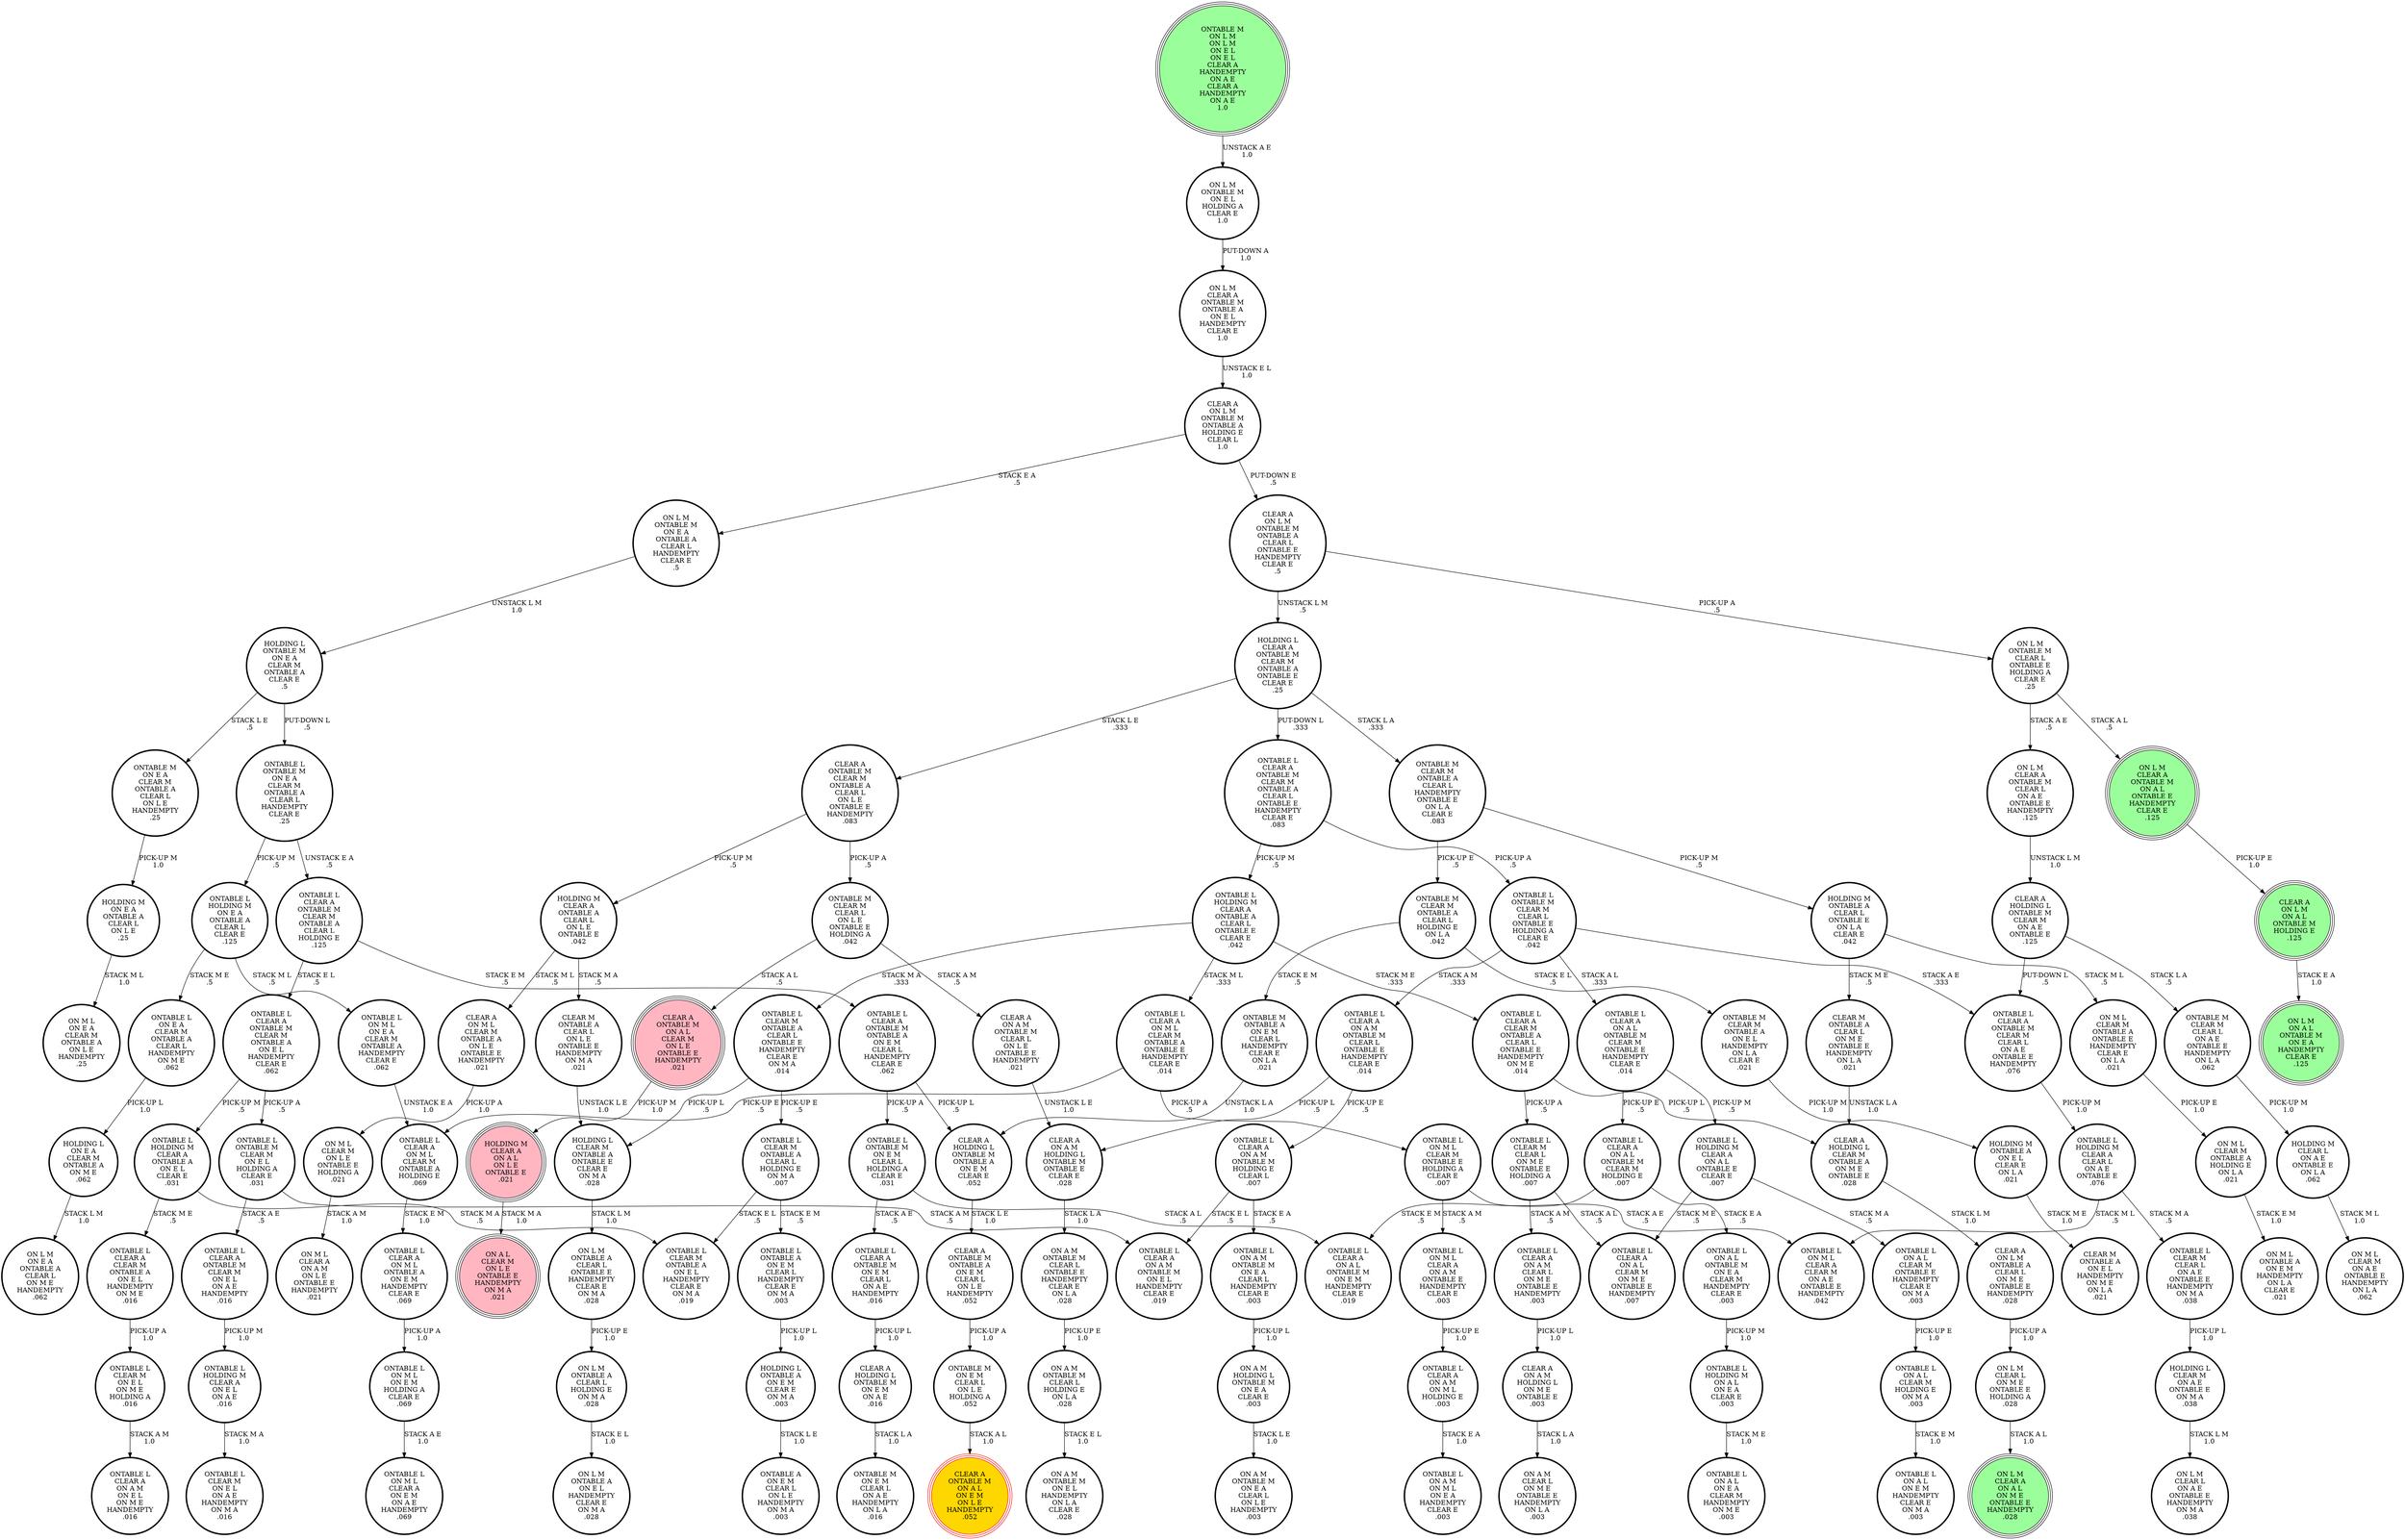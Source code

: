 digraph {
"HOLDING M\nCLEAR A\nON A L\nON L E\nONTABLE E\n.021\n" -> "ON A L\nCLEAR M\nON L E\nONTABLE E\nHANDEMPTY\nON M A\n.021\n"[label="STACK M A\n1.0\n"];
"ONTABLE L\nCLEAR A\nONTABLE M\nCLEAR M\nONTABLE A\nCLEAR L\nONTABLE E\nHANDEMPTY\nCLEAR E\n.083\n" -> "ONTABLE L\nONTABLE M\nCLEAR M\nCLEAR L\nONTABLE E\nHOLDING A\nCLEAR E\n.042\n"[label="PICK-UP A\n.5\n"];
"ONTABLE L\nCLEAR A\nONTABLE M\nCLEAR M\nONTABLE A\nCLEAR L\nONTABLE E\nHANDEMPTY\nCLEAR E\n.083\n" -> "ONTABLE L\nHOLDING M\nCLEAR A\nONTABLE A\nCLEAR L\nONTABLE E\nCLEAR E\n.042\n"[label="PICK-UP M\n.5\n"];
"ONTABLE L\nCLEAR M\nON E L\nON M E\nHOLDING A\n.016\n" -> "ONTABLE L\nCLEAR A\nON A M\nON E L\nON M E\nHANDEMPTY\n.016\n"[label="STACK A M\n1.0\n"];
"ONTABLE M\nCLEAR M\nCLEAR L\nON L E\nONTABLE E\nHOLDING A\n.042\n" -> "CLEAR A\nON A M\nONTABLE M\nCLEAR L\nON L E\nONTABLE E\nHANDEMPTY\n.021\n"[label="STACK A M\n.5\n"];
"ONTABLE M\nCLEAR M\nCLEAR L\nON L E\nONTABLE E\nHOLDING A\n.042\n" -> "CLEAR A\nONTABLE M\nON A L\nCLEAR M\nON L E\nONTABLE E\nHANDEMPTY\n.021\n"[label="STACK A L\n.5\n"];
"ONTABLE L\nCLEAR A\nONTABLE M\nCLEAR M\nONTABLE A\nON E L\nHANDEMPTY\nCLEAR E\n.062\n" -> "ONTABLE L\nHOLDING M\nCLEAR A\nONTABLE A\nON E L\nCLEAR E\n.031\n"[label="PICK-UP M\n.5\n"];
"ONTABLE L\nCLEAR A\nONTABLE M\nCLEAR M\nONTABLE A\nON E L\nHANDEMPTY\nCLEAR E\n.062\n" -> "ONTABLE L\nONTABLE M\nCLEAR M\nON E L\nHOLDING A\nCLEAR E\n.031\n"[label="PICK-UP A\n.5\n"];
"CLEAR A\nONTABLE M\nONTABLE A\nON E M\nCLEAR L\nON L E\nHANDEMPTY\n.052\n" -> "ONTABLE M\nON E M\nCLEAR L\nON L E\nHOLDING A\n.052\n"[label="PICK-UP A\n1.0\n"];
"HOLDING M\nON E A\nONTABLE A\nCLEAR L\nON L E\n.25\n" -> "ON M L\nON E A\nCLEAR M\nONTABLE A\nON L E\nHANDEMPTY\n.25\n"[label="STACK M L\n1.0\n"];
"ONTABLE L\nHOLDING M\nCLEAR A\nON A L\nONTABLE E\nCLEAR E\n.007\n" -> "ONTABLE L\nON A L\nCLEAR M\nONTABLE E\nHANDEMPTY\nCLEAR E\nON M A\n.003\n"[label="STACK M A\n.5\n"];
"ONTABLE L\nHOLDING M\nCLEAR A\nON A L\nONTABLE E\nCLEAR E\n.007\n" -> "ONTABLE L\nCLEAR A\nON A L\nCLEAR M\nON M E\nONTABLE E\nHANDEMPTY\n.007\n"[label="STACK M E\n.5\n"];
"ONTABLE L\nCLEAR M\nCLEAR L\nON A E\nONTABLE E\nHANDEMPTY\nON M A\n.038\n" -> "HOLDING L\nCLEAR M\nON A E\nONTABLE E\nON M A\n.038\n"[label="PICK-UP L\n1.0\n"];
"ONTABLE L\nON M L\nCLEAR A\nON A M\nONTABLE E\nHANDEMPTY\nCLEAR E\n.003\n" -> "ONTABLE L\nCLEAR A\nON A M\nON M L\nHOLDING E\n.003\n"[label="PICK-UP E\n1.0\n"];
"ONTABLE L\nCLEAR M\nONTABLE A\nCLEAR L\nHOLDING E\nON M A\n.007\n" -> "ONTABLE L\nCLEAR M\nONTABLE A\nON E L\nHANDEMPTY\nCLEAR E\nON M A\n.019\n"[label="STACK E L\n.5\n"];
"ONTABLE L\nCLEAR M\nONTABLE A\nCLEAR L\nHOLDING E\nON M A\n.007\n" -> "ONTABLE L\nONTABLE A\nON E M\nCLEAR L\nHANDEMPTY\nCLEAR E\nON M A\n.003\n"[label="STACK E M\n.5\n"];
"CLEAR A\nON A M\nHOLDING L\nONTABLE M\nONTABLE E\nCLEAR E\n.028\n" -> "ON A M\nONTABLE M\nCLEAR L\nONTABLE E\nHANDEMPTY\nCLEAR E\nON L A\n.028\n"[label="STACK L A\n1.0\n"];
"ONTABLE L\nON M L\nON E M\nHOLDING A\nCLEAR E\n.069\n" -> "ONTABLE L\nON M L\nCLEAR A\nON E M\nON A E\nHANDEMPTY\n.069\n"[label="STACK A E\n1.0\n"];
"ON L M\nONTABLE M\nCLEAR L\nONTABLE E\nHOLDING A\nCLEAR E\n.25\n" -> "ON L M\nCLEAR A\nONTABLE M\nCLEAR L\nON A E\nONTABLE E\nHANDEMPTY\n.125\n"[label="STACK A E\n.5\n"];
"ON L M\nONTABLE M\nCLEAR L\nONTABLE E\nHOLDING A\nCLEAR E\n.25\n" -> "ON L M\nCLEAR A\nONTABLE M\nON A L\nONTABLE E\nHANDEMPTY\nCLEAR E\n.125\n"[label="STACK A L\n.5\n"];
"ONTABLE L\nON M L\nCLEAR M\nONTABLE E\nHOLDING A\nCLEAR E\n.007\n" -> "ONTABLE L\nON M L\nCLEAR A\nCLEAR M\nON A E\nONTABLE E\nHANDEMPTY\n.042\n"[label="STACK A E\n.5\n"];
"ONTABLE L\nON M L\nCLEAR M\nONTABLE E\nHOLDING A\nCLEAR E\n.007\n" -> "ONTABLE L\nON M L\nCLEAR A\nON A M\nONTABLE E\nHANDEMPTY\nCLEAR E\n.003\n"[label="STACK A M\n.5\n"];
"ONTABLE L\nON A M\nONTABLE M\nON E A\nCLEAR L\nHANDEMPTY\nCLEAR E\n.003\n" -> "ON A M\nHOLDING L\nONTABLE M\nON E A\nCLEAR E\n.003\n"[label="PICK-UP L\n1.0\n"];
"CLEAR M\nONTABLE A\nCLEAR L\nON M E\nONTABLE E\nHANDEMPTY\nON L A\n.021\n" -> "CLEAR A\nHOLDING L\nCLEAR M\nONTABLE A\nON M E\nONTABLE E\n.028\n"[label="UNSTACK L A\n1.0\n"];
"ONTABLE L\nHOLDING M\nCLEAR A\nON E L\nON A E\n.016\n" -> "ONTABLE L\nCLEAR M\nON E L\nON A E\nHANDEMPTY\nON M A\n.016\n"[label="STACK M A\n1.0\n"];
"CLEAR A\nHOLDING L\nCLEAR M\nONTABLE A\nON M E\nONTABLE E\n.028\n" -> "CLEAR A\nON L M\nONTABLE A\nCLEAR L\nON M E\nONTABLE E\nHANDEMPTY\n.028\n"[label="STACK L M\n1.0\n"];
"ONTABLE L\nONTABLE M\nON E A\nCLEAR M\nONTABLE A\nCLEAR L\nHANDEMPTY\nCLEAR E\n.25\n" -> "ONTABLE L\nHOLDING M\nON E A\nONTABLE A\nCLEAR L\nCLEAR E\n.125\n"[label="PICK-UP M\n.5\n"];
"ONTABLE L\nONTABLE M\nON E A\nCLEAR M\nONTABLE A\nCLEAR L\nHANDEMPTY\nCLEAR E\n.25\n" -> "ONTABLE L\nCLEAR A\nONTABLE M\nCLEAR M\nONTABLE A\nCLEAR L\nHOLDING E\n.125\n"[label="UNSTACK E A\n.5\n"];
"HOLDING L\nON E A\nCLEAR M\nONTABLE A\nON M E\n.062\n" -> "ON L M\nON E A\nONTABLE A\nCLEAR L\nON M E\nHANDEMPTY\n.062\n"[label="STACK L M\n1.0\n"];
"HOLDING M\nCLEAR L\nON A E\nONTABLE E\nON L A\n.062\n" -> "ON M L\nCLEAR M\nON A E\nONTABLE E\nHANDEMPTY\nON L A\n.062\n"[label="STACK M L\n1.0\n"];
"ON L M\nCLEAR A\nONTABLE M\nON A L\nONTABLE E\nHANDEMPTY\nCLEAR E\n.125\n" -> "CLEAR A\nON L M\nON A L\nONTABLE M\nHOLDING E\n.125\n"[label="PICK-UP E\n1.0\n"];
"ONTABLE L\nON M L\nON E A\nCLEAR M\nONTABLE A\nHANDEMPTY\nCLEAR E\n.062\n" -> "ONTABLE L\nCLEAR A\nON M L\nCLEAR M\nONTABLE A\nHOLDING E\n.069\n"[label="UNSTACK E A\n1.0\n"];
"ONTABLE L\nON A L\nCLEAR M\nHOLDING E\nON M A\n.003\n" -> "ONTABLE L\nON A L\nON E M\nHANDEMPTY\nCLEAR E\nON M A\n.003\n"[label="STACK E M\n1.0\n"];
"ON L M\nCLEAR A\nONTABLE M\nONTABLE A\nON E L\nHANDEMPTY\nCLEAR E\n1.0\n" -> "CLEAR A\nON L M\nONTABLE M\nONTABLE A\nHOLDING E\nCLEAR L\n1.0\n"[label="UNSTACK E L\n1.0\n"];
"ONTABLE M\nONTABLE A\nON E M\nCLEAR L\nHANDEMPTY\nCLEAR E\nON L A\n.021\n" -> "CLEAR A\nHOLDING L\nONTABLE M\nONTABLE A\nON E M\nCLEAR E\n.052\n"[label="UNSTACK L A\n1.0\n"];
"ON M L\nCLEAR M\nON L E\nONTABLE E\nHOLDING A\n.021\n" -> "ON M L\nCLEAR A\nON A M\nON L E\nONTABLE E\nHANDEMPTY\n.021\n"[label="STACK A M\n1.0\n"];
"CLEAR A\nON A M\nONTABLE M\nCLEAR L\nON L E\nONTABLE E\nHANDEMPTY\n.021\n" -> "CLEAR A\nON A M\nHOLDING L\nONTABLE M\nONTABLE E\nCLEAR E\n.028\n"[label="UNSTACK L E\n1.0\n"];
"HOLDING L\nONTABLE A\nON E M\nCLEAR E\nON M A\n.003\n" -> "ONTABLE A\nON E M\nCLEAR L\nON L E\nHANDEMPTY\nON M A\n.003\n"[label="STACK L E\n1.0\n"];
"HOLDING L\nCLEAR M\nONTABLE A\nONTABLE E\nCLEAR E\nON M A\n.028\n" -> "ON L M\nONTABLE A\nCLEAR L\nONTABLE E\nHANDEMPTY\nCLEAR E\nON M A\n.028\n"[label="STACK L M\n1.0\n"];
"ONTABLE L\nCLEAR A\nON A M\nCLEAR L\nON M E\nONTABLE E\nHANDEMPTY\n.003\n" -> "CLEAR A\nON A M\nHOLDING L\nON M E\nONTABLE E\n.003\n"[label="PICK-UP L\n1.0\n"];
"ONTABLE M\nCLEAR M\nONTABLE A\nCLEAR L\nHANDEMPTY\nONTABLE E\nON L A\nCLEAR E\n.083\n" -> "ONTABLE M\nCLEAR M\nONTABLE A\nCLEAR L\nHOLDING E\nON L A\n.042\n"[label="PICK-UP E\n.5\n"];
"ONTABLE M\nCLEAR M\nONTABLE A\nCLEAR L\nHANDEMPTY\nONTABLE E\nON L A\nCLEAR E\n.083\n" -> "HOLDING M\nONTABLE A\nCLEAR L\nONTABLE E\nON L A\nCLEAR E\n.042\n"[label="PICK-UP M\n.5\n"];
"HOLDING M\nONTABLE A\nCLEAR L\nONTABLE E\nON L A\nCLEAR E\n.042\n" -> "ON M L\nCLEAR M\nONTABLE A\nONTABLE E\nHANDEMPTY\nCLEAR E\nON L A\n.021\n"[label="STACK M L\n.5\n"];
"HOLDING M\nONTABLE A\nCLEAR L\nONTABLE E\nON L A\nCLEAR E\n.042\n" -> "CLEAR M\nONTABLE A\nCLEAR L\nON M E\nONTABLE E\nHANDEMPTY\nON L A\n.021\n"[label="STACK M E\n.5\n"];
"ONTABLE L\nCLEAR A\nCLEAR M\nONTABLE A\nON E L\nHANDEMPTY\nON M E\n.016\n" -> "ONTABLE L\nCLEAR M\nON E L\nON M E\nHOLDING A\n.016\n"[label="PICK-UP A\n1.0\n"];
"ONTABLE L\nCLEAR M\nCLEAR L\nON M E\nONTABLE E\nHOLDING A\n.007\n" -> "ONTABLE L\nCLEAR A\nON A L\nCLEAR M\nON M E\nONTABLE E\nHANDEMPTY\n.007\n"[label="STACK A L\n.5\n"];
"ONTABLE L\nCLEAR M\nCLEAR L\nON M E\nONTABLE E\nHOLDING A\n.007\n" -> "ONTABLE L\nCLEAR A\nON A M\nCLEAR L\nON M E\nONTABLE E\nHANDEMPTY\n.003\n"[label="STACK A M\n.5\n"];
"ON M L\nCLEAR M\nONTABLE A\nHOLDING E\nON L A\n.021\n" -> "ON M L\nONTABLE A\nON E M\nHANDEMPTY\nON L A\nCLEAR E\n.021\n"[label="STACK E M\n1.0\n"];
"ONTABLE L\nON A L\nONTABLE M\nON E A\nCLEAR M\nHANDEMPTY\nCLEAR E\n.003\n" -> "ONTABLE L\nHOLDING M\nON A L\nON E A\nCLEAR E\n.003\n"[label="PICK-UP M\n1.0\n"];
"ONTABLE L\nCLEAR A\nON A L\nONTABLE M\nCLEAR M\nONTABLE E\nHANDEMPTY\nCLEAR E\n.014\n" -> "ONTABLE L\nHOLDING M\nCLEAR A\nON A L\nONTABLE E\nCLEAR E\n.007\n"[label="PICK-UP M\n.5\n"];
"ONTABLE L\nCLEAR A\nON A L\nONTABLE M\nCLEAR M\nONTABLE E\nHANDEMPTY\nCLEAR E\n.014\n" -> "ONTABLE L\nCLEAR A\nON A L\nONTABLE M\nCLEAR M\nHOLDING E\n.007\n"[label="PICK-UP E\n.5\n"];
"CLEAR A\nON A M\nHOLDING L\nON M E\nONTABLE E\n.003\n" -> "ON A M\nCLEAR L\nON M E\nONTABLE E\nHANDEMPTY\nON L A\n.003\n"[label="STACK L A\n1.0\n"];
"ONTABLE L\nONTABLE M\nON E M\nCLEAR L\nHOLDING A\nCLEAR E\n.031\n" -> "ONTABLE L\nCLEAR A\nONTABLE M\nON E M\nCLEAR L\nON A E\nHANDEMPTY\n.016\n"[label="STACK A E\n.5\n"];
"ONTABLE L\nONTABLE M\nON E M\nCLEAR L\nHOLDING A\nCLEAR E\n.031\n" -> "ONTABLE L\nCLEAR A\nON A L\nONTABLE M\nON E M\nHANDEMPTY\nCLEAR E\n.019\n"[label="STACK A L\n.5\n"];
"ONTABLE L\nHOLDING M\nCLEAR A\nONTABLE A\nCLEAR L\nONTABLE E\nCLEAR E\n.042\n" -> "ONTABLE L\nCLEAR A\nON M L\nCLEAR M\nONTABLE A\nONTABLE E\nHANDEMPTY\nCLEAR E\n.014\n"[label="STACK M L\n.333\n"];
"ONTABLE L\nHOLDING M\nCLEAR A\nONTABLE A\nCLEAR L\nONTABLE E\nCLEAR E\n.042\n" -> "ONTABLE L\nCLEAR A\nCLEAR M\nONTABLE A\nCLEAR L\nONTABLE E\nHANDEMPTY\nON M E\n.014\n"[label="STACK M E\n.333\n"];
"ONTABLE L\nHOLDING M\nCLEAR A\nONTABLE A\nCLEAR L\nONTABLE E\nCLEAR E\n.042\n" -> "ONTABLE L\nCLEAR M\nONTABLE A\nCLEAR L\nONTABLE E\nHANDEMPTY\nCLEAR E\nON M A\n.014\n"[label="STACK M A\n.333\n"];
"CLEAR A\nHOLDING L\nONTABLE M\nON E M\nON A E\n.016\n" -> "ONTABLE M\nON E M\nCLEAR L\nON A E\nHANDEMPTY\nON L A\n.016\n"[label="STACK L A\n1.0\n"];
"ONTABLE L\nHOLDING M\nON A L\nON E A\nCLEAR E\n.003\n" -> "ONTABLE L\nON A L\nON E A\nCLEAR M\nHANDEMPTY\nON M E\n.003\n"[label="STACK M E\n1.0\n"];
"ON L M\nONTABLE M\nON E A\nONTABLE A\nCLEAR L\nHANDEMPTY\nCLEAR E\n.5\n" -> "HOLDING L\nONTABLE M\nON E A\nCLEAR M\nONTABLE A\nCLEAR E\n.5\n"[label="UNSTACK L M\n1.0\n"];
"ONTABLE L\nON E A\nCLEAR M\nONTABLE A\nCLEAR L\nHANDEMPTY\nON M E\n.062\n" -> "HOLDING L\nON E A\nCLEAR M\nONTABLE A\nON M E\n.062\n"[label="PICK-UP L\n1.0\n"];
"ON M L\nCLEAR M\nONTABLE A\nONTABLE E\nHANDEMPTY\nCLEAR E\nON L A\n.021\n" -> "ON M L\nCLEAR M\nONTABLE A\nHOLDING E\nON L A\n.021\n"[label="PICK-UP E\n1.0\n"];
"ON L M\nONTABLE A\nCLEAR L\nHOLDING E\nON M A\n.028\n" -> "ON L M\nONTABLE A\nON E L\nHANDEMPTY\nCLEAR E\nON M A\n.028\n"[label="STACK E L\n1.0\n"];
"ON L M\nONTABLE M\nON E L\nHOLDING A\nCLEAR E\n1.0\n" -> "ON L M\nCLEAR A\nONTABLE M\nONTABLE A\nON E L\nHANDEMPTY\nCLEAR E\n1.0\n"[label="PUT-DOWN A\n1.0\n"];
"CLEAR A\nONTABLE M\nCLEAR M\nONTABLE A\nCLEAR L\nON L E\nONTABLE E\nHANDEMPTY\n.083\n" -> "HOLDING M\nCLEAR A\nONTABLE A\nCLEAR L\nON L E\nONTABLE E\n.042\n"[label="PICK-UP M\n.5\n"];
"CLEAR A\nONTABLE M\nCLEAR M\nONTABLE A\nCLEAR L\nON L E\nONTABLE E\nHANDEMPTY\n.083\n" -> "ONTABLE M\nCLEAR M\nCLEAR L\nON L E\nONTABLE E\nHOLDING A\n.042\n"[label="PICK-UP A\n.5\n"];
"ONTABLE L\nCLEAR A\nONTABLE M\nONTABLE A\nON E M\nCLEAR L\nHANDEMPTY\nCLEAR E\n.062\n" -> "ONTABLE L\nONTABLE M\nON E M\nCLEAR L\nHOLDING A\nCLEAR E\n.031\n"[label="PICK-UP A\n.5\n"];
"ONTABLE L\nCLEAR A\nONTABLE M\nONTABLE A\nON E M\nCLEAR L\nHANDEMPTY\nCLEAR E\n.062\n" -> "CLEAR A\nHOLDING L\nONTABLE M\nONTABLE A\nON E M\nCLEAR E\n.052\n"[label="PICK-UP L\n.5\n"];
"ON A M\nHOLDING L\nONTABLE M\nON E A\nCLEAR E\n.003\n" -> "ON A M\nONTABLE M\nON E A\nCLEAR L\nON L E\nHANDEMPTY\n.003\n"[label="STACK L E\n1.0\n"];
"ONTABLE L\nCLEAR A\nON M L\nCLEAR M\nONTABLE A\nHOLDING E\n.069\n" -> "ONTABLE L\nCLEAR A\nON M L\nONTABLE A\nON E M\nHANDEMPTY\nCLEAR E\n.069\n"[label="STACK E M\n1.0\n"];
"ON L M\nCLEAR A\nONTABLE M\nCLEAR L\nON A E\nONTABLE E\nHANDEMPTY\n.125\n" -> "CLEAR A\nHOLDING L\nONTABLE M\nCLEAR M\nON A E\nONTABLE E\n.125\n"[label="UNSTACK L M\n1.0\n"];
"ON L M\nONTABLE A\nCLEAR L\nONTABLE E\nHANDEMPTY\nCLEAR E\nON M A\n.028\n" -> "ON L M\nONTABLE A\nCLEAR L\nHOLDING E\nON M A\n.028\n"[label="PICK-UP E\n1.0\n"];
"ONTABLE L\nHOLDING M\nCLEAR A\nCLEAR L\nON A E\nONTABLE E\n.076\n" -> "ONTABLE L\nON M L\nCLEAR A\nCLEAR M\nON A E\nONTABLE E\nHANDEMPTY\n.042\n"[label="STACK M L\n.5\n"];
"ONTABLE L\nHOLDING M\nCLEAR A\nCLEAR L\nON A E\nONTABLE E\n.076\n" -> "ONTABLE L\nCLEAR M\nCLEAR L\nON A E\nONTABLE E\nHANDEMPTY\nON M A\n.038\n"[label="STACK M A\n.5\n"];
"ON A M\nONTABLE M\nCLEAR L\nHOLDING E\nON L A\n.028\n" -> "ON A M\nONTABLE M\nON E L\nHANDEMPTY\nON L A\nCLEAR E\n.028\n"[label="STACK E L\n1.0\n"];
"ONTABLE L\nCLEAR A\nONTABLE M\nCLEAR M\nONTABLE A\nCLEAR L\nHOLDING E\n.125\n" -> "ONTABLE L\nCLEAR A\nONTABLE M\nONTABLE A\nON E M\nCLEAR L\nHANDEMPTY\nCLEAR E\n.062\n"[label="STACK E M\n.5\n"];
"ONTABLE L\nCLEAR A\nONTABLE M\nCLEAR M\nONTABLE A\nCLEAR L\nHOLDING E\n.125\n" -> "ONTABLE L\nCLEAR A\nONTABLE M\nCLEAR M\nONTABLE A\nON E L\nHANDEMPTY\nCLEAR E\n.062\n"[label="STACK E L\n.5\n"];
"ONTABLE L\nCLEAR A\nON A L\nONTABLE M\nCLEAR M\nHOLDING E\n.007\n" -> "ONTABLE L\nCLEAR A\nON A L\nONTABLE M\nON E M\nHANDEMPTY\nCLEAR E\n.019\n"[label="STACK E M\n.5\n"];
"ONTABLE L\nCLEAR A\nON A L\nONTABLE M\nCLEAR M\nHOLDING E\n.007\n" -> "ONTABLE L\nON A L\nONTABLE M\nON E A\nCLEAR M\nHANDEMPTY\nCLEAR E\n.003\n"[label="STACK E A\n.5\n"];
"CLEAR A\nHOLDING L\nONTABLE M\nONTABLE A\nON E M\nCLEAR E\n.052\n" -> "CLEAR A\nONTABLE M\nONTABLE A\nON E M\nCLEAR L\nON L E\nHANDEMPTY\n.052\n"[label="STACK L E\n1.0\n"];
"CLEAR A\nON L M\nONTABLE M\nONTABLE A\nHOLDING E\nCLEAR L\n1.0\n" -> "ON L M\nONTABLE M\nON E A\nONTABLE A\nCLEAR L\nHANDEMPTY\nCLEAR E\n.5\n"[label="STACK E A\n.5\n"];
"CLEAR A\nON L M\nONTABLE M\nONTABLE A\nHOLDING E\nCLEAR L\n1.0\n" -> "CLEAR A\nON L M\nONTABLE M\nONTABLE A\nCLEAR L\nONTABLE E\nHANDEMPTY\nCLEAR E\n.5\n"[label="PUT-DOWN E\n.5\n"];
"ONTABLE L\nCLEAR A\nONTABLE M\nCLEAR M\nON E L\nON A E\nHANDEMPTY\n.016\n" -> "ONTABLE L\nHOLDING M\nCLEAR A\nON E L\nON A E\n.016\n"[label="PICK-UP M\n1.0\n"];
"CLEAR A\nON L M\nONTABLE A\nCLEAR L\nON M E\nONTABLE E\nHANDEMPTY\n.028\n" -> "ON L M\nCLEAR L\nON M E\nONTABLE E\nHOLDING A\n.028\n"[label="PICK-UP A\n1.0\n"];
"ONTABLE L\nCLEAR A\nON M L\nCLEAR M\nONTABLE A\nONTABLE E\nHANDEMPTY\nCLEAR E\n.014\n" -> "ONTABLE L\nCLEAR A\nON M L\nCLEAR M\nONTABLE A\nHOLDING E\n.069\n"[label="PICK-UP E\n.5\n"];
"ONTABLE L\nCLEAR A\nON M L\nCLEAR M\nONTABLE A\nONTABLE E\nHANDEMPTY\nCLEAR E\n.014\n" -> "ONTABLE L\nON M L\nCLEAR M\nONTABLE E\nHOLDING A\nCLEAR E\n.007\n"[label="PICK-UP A\n.5\n"];
"ONTABLE M\nCLEAR M\nONTABLE A\nON E L\nHANDEMPTY\nON L A\nCLEAR E\n.021\n" -> "HOLDING M\nONTABLE A\nON E L\nCLEAR E\nON L A\n.021\n"[label="PICK-UP M\n1.0\n"];
"ONTABLE L\nHOLDING M\nCLEAR A\nONTABLE A\nON E L\nCLEAR E\n.031\n" -> "ONTABLE L\nCLEAR A\nCLEAR M\nONTABLE A\nON E L\nHANDEMPTY\nON M E\n.016\n"[label="STACK M E\n.5\n"];
"ONTABLE L\nHOLDING M\nCLEAR A\nONTABLE A\nON E L\nCLEAR E\n.031\n" -> "ONTABLE L\nCLEAR M\nONTABLE A\nON E L\nHANDEMPTY\nCLEAR E\nON M A\n.019\n"[label="STACK M A\n.5\n"];
"ONTABLE M\nCLEAR M\nCLEAR L\nON A E\nONTABLE E\nHANDEMPTY\nON L A\n.062\n" -> "HOLDING M\nCLEAR L\nON A E\nONTABLE E\nON L A\n.062\n"[label="PICK-UP M\n1.0\n"];
"ONTABLE L\nCLEAR M\nONTABLE A\nCLEAR L\nONTABLE E\nHANDEMPTY\nCLEAR E\nON M A\n.014\n" -> "HOLDING L\nCLEAR M\nONTABLE A\nONTABLE E\nCLEAR E\nON M A\n.028\n"[label="PICK-UP L\n.5\n"];
"ONTABLE L\nCLEAR M\nONTABLE A\nCLEAR L\nONTABLE E\nHANDEMPTY\nCLEAR E\nON M A\n.014\n" -> "ONTABLE L\nCLEAR M\nONTABLE A\nCLEAR L\nHOLDING E\nON M A\n.007\n"[label="PICK-UP E\n.5\n"];
"ONTABLE L\nCLEAR A\nONTABLE M\nON E M\nCLEAR L\nON A E\nHANDEMPTY\n.016\n" -> "CLEAR A\nHOLDING L\nONTABLE M\nON E M\nON A E\n.016\n"[label="PICK-UP L\n1.0\n"];
"ONTABLE L\nCLEAR A\nONTABLE M\nCLEAR M\nCLEAR L\nON A E\nONTABLE E\nHANDEMPTY\n.076\n" -> "ONTABLE L\nHOLDING M\nCLEAR A\nCLEAR L\nON A E\nONTABLE E\n.076\n"[label="PICK-UP M\n1.0\n"];
"ONTABLE L\nCLEAR A\nON M L\nONTABLE A\nON E M\nHANDEMPTY\nCLEAR E\n.069\n" -> "ONTABLE L\nON M L\nON E M\nHOLDING A\nCLEAR E\n.069\n"[label="PICK-UP A\n1.0\n"];
"HOLDING L\nCLEAR A\nONTABLE M\nCLEAR M\nONTABLE A\nONTABLE E\nCLEAR E\n.25\n" -> "ONTABLE L\nCLEAR A\nONTABLE M\nCLEAR M\nONTABLE A\nCLEAR L\nONTABLE E\nHANDEMPTY\nCLEAR E\n.083\n"[label="PUT-DOWN L\n.333\n"];
"HOLDING L\nCLEAR A\nONTABLE M\nCLEAR M\nONTABLE A\nONTABLE E\nCLEAR E\n.25\n" -> "ONTABLE M\nCLEAR M\nONTABLE A\nCLEAR L\nHANDEMPTY\nONTABLE E\nON L A\nCLEAR E\n.083\n"[label="STACK L A\n.333\n"];
"HOLDING L\nCLEAR A\nONTABLE M\nCLEAR M\nONTABLE A\nONTABLE E\nCLEAR E\n.25\n" -> "CLEAR A\nONTABLE M\nCLEAR M\nONTABLE A\nCLEAR L\nON L E\nONTABLE E\nHANDEMPTY\n.083\n"[label="STACK L E\n.333\n"];
"ONTABLE L\nCLEAR A\nCLEAR M\nONTABLE A\nCLEAR L\nONTABLE E\nHANDEMPTY\nON M E\n.014\n" -> "ONTABLE L\nCLEAR M\nCLEAR L\nON M E\nONTABLE E\nHOLDING A\n.007\n"[label="PICK-UP A\n.5\n"];
"ONTABLE L\nCLEAR A\nCLEAR M\nONTABLE A\nCLEAR L\nONTABLE E\nHANDEMPTY\nON M E\n.014\n" -> "CLEAR A\nHOLDING L\nCLEAR M\nONTABLE A\nON M E\nONTABLE E\n.028\n"[label="PICK-UP L\n.5\n"];
"ONTABLE L\nCLEAR A\nON A M\nONTABLE M\nHOLDING E\nCLEAR L\n.007\n" -> "ONTABLE L\nCLEAR A\nON A M\nONTABLE M\nON E L\nHANDEMPTY\nCLEAR E\n.019\n"[label="STACK E L\n.5\n"];
"ONTABLE L\nCLEAR A\nON A M\nONTABLE M\nHOLDING E\nCLEAR L\n.007\n" -> "ONTABLE L\nON A M\nONTABLE M\nON E A\nCLEAR L\nHANDEMPTY\nCLEAR E\n.003\n"[label="STACK E A\n.5\n"];
"ONTABLE M\nON E M\nCLEAR L\nON L E\nHOLDING A\n.052\n" -> "CLEAR A\nONTABLE M\nON A L\nON E M\nON L E\nHANDEMPTY\n.052\n"[label="STACK A L\n1.0\n"];
"ON A M\nONTABLE M\nCLEAR L\nONTABLE E\nHANDEMPTY\nCLEAR E\nON L A\n.028\n" -> "ON A M\nONTABLE M\nCLEAR L\nHOLDING E\nON L A\n.028\n"[label="PICK-UP E\n1.0\n"];
"CLEAR A\nHOLDING L\nONTABLE M\nCLEAR M\nON A E\nONTABLE E\n.125\n" -> "ONTABLE M\nCLEAR M\nCLEAR L\nON A E\nONTABLE E\nHANDEMPTY\nON L A\n.062\n"[label="STACK L A\n.5\n"];
"CLEAR A\nHOLDING L\nONTABLE M\nCLEAR M\nON A E\nONTABLE E\n.125\n" -> "ONTABLE L\nCLEAR A\nONTABLE M\nCLEAR M\nCLEAR L\nON A E\nONTABLE E\nHANDEMPTY\n.076\n"[label="PUT-DOWN L\n.5\n"];
"ONTABLE L\nHOLDING M\nON E A\nONTABLE A\nCLEAR L\nCLEAR E\n.125\n" -> "ONTABLE L\nON E A\nCLEAR M\nONTABLE A\nCLEAR L\nHANDEMPTY\nON M E\n.062\n"[label="STACK M E\n.5\n"];
"ONTABLE L\nHOLDING M\nON E A\nONTABLE A\nCLEAR L\nCLEAR E\n.125\n" -> "ONTABLE L\nON M L\nON E A\nCLEAR M\nONTABLE A\nHANDEMPTY\nCLEAR E\n.062\n"[label="STACK M L\n.5\n"];
"ONTABLE M\nON E A\nCLEAR M\nONTABLE A\nCLEAR L\nON L E\nHANDEMPTY\n.25\n" -> "HOLDING M\nON E A\nONTABLE A\nCLEAR L\nON L E\n.25\n"[label="PICK-UP M\n1.0\n"];
"ONTABLE L\nCLEAR A\nON A M\nONTABLE M\nCLEAR L\nONTABLE E\nHANDEMPTY\nCLEAR E\n.014\n" -> "ONTABLE L\nCLEAR A\nON A M\nONTABLE M\nHOLDING E\nCLEAR L\n.007\n"[label="PICK-UP E\n.5\n"];
"ONTABLE L\nCLEAR A\nON A M\nONTABLE M\nCLEAR L\nONTABLE E\nHANDEMPTY\nCLEAR E\n.014\n" -> "CLEAR A\nON A M\nHOLDING L\nONTABLE M\nONTABLE E\nCLEAR E\n.028\n"[label="PICK-UP L\n.5\n"];
"CLEAR A\nON L M\nON A L\nONTABLE M\nHOLDING E\n.125\n" -> "ON L M\nON A L\nONTABLE M\nON E A\nHANDEMPTY\nCLEAR E\n.125\n"[label="STACK E A\n1.0\n"];
"HOLDING M\nCLEAR A\nONTABLE A\nCLEAR L\nON L E\nONTABLE E\n.042\n" -> "CLEAR M\nONTABLE A\nCLEAR L\nON L E\nONTABLE E\nHANDEMPTY\nON M A\n.021\n"[label="STACK M A\n.5\n"];
"HOLDING M\nCLEAR A\nONTABLE A\nCLEAR L\nON L E\nONTABLE E\n.042\n" -> "CLEAR A\nON M L\nCLEAR M\nONTABLE A\nON L E\nONTABLE E\nHANDEMPTY\n.021\n"[label="STACK M L\n.5\n"];
"ONTABLE M\nCLEAR M\nONTABLE A\nCLEAR L\nHOLDING E\nON L A\n.042\n" -> "ONTABLE M\nONTABLE A\nON E M\nCLEAR L\nHANDEMPTY\nCLEAR E\nON L A\n.021\n"[label="STACK E M\n.5\n"];
"ONTABLE M\nCLEAR M\nONTABLE A\nCLEAR L\nHOLDING E\nON L A\n.042\n" -> "ONTABLE M\nCLEAR M\nONTABLE A\nON E L\nHANDEMPTY\nON L A\nCLEAR E\n.021\n"[label="STACK E L\n.5\n"];
"HOLDING L\nCLEAR M\nON A E\nONTABLE E\nON M A\n.038\n" -> "ON L M\nCLEAR L\nON A E\nONTABLE E\nHANDEMPTY\nON M A\n.038\n"[label="STACK L M\n1.0\n"];
"ON L M\nCLEAR L\nON M E\nONTABLE E\nHOLDING A\n.028\n" -> "ON L M\nCLEAR A\nON A L\nON M E\nONTABLE E\nHANDEMPTY\n.028\n"[label="STACK A L\n1.0\n"];
"HOLDING M\nONTABLE A\nON E L\nCLEAR E\nON L A\n.021\n" -> "CLEAR M\nONTABLE A\nON E L\nHANDEMPTY\nON M E\nON L A\n.021\n"[label="STACK M E\n1.0\n"];
"ONTABLE L\nON A L\nCLEAR M\nONTABLE E\nHANDEMPTY\nCLEAR E\nON M A\n.003\n" -> "ONTABLE L\nON A L\nCLEAR M\nHOLDING E\nON M A\n.003\n"[label="PICK-UP E\n1.0\n"];
"CLEAR A\nONTABLE M\nON A L\nCLEAR M\nON L E\nONTABLE E\nHANDEMPTY\n.021\n" -> "HOLDING M\nCLEAR A\nON A L\nON L E\nONTABLE E\n.021\n"[label="PICK-UP M\n1.0\n"];
"ONTABLE L\nONTABLE M\nCLEAR M\nON E L\nHOLDING A\nCLEAR E\n.031\n" -> "ONTABLE L\nCLEAR A\nONTABLE M\nCLEAR M\nON E L\nON A E\nHANDEMPTY\n.016\n"[label="STACK A E\n.5\n"];
"ONTABLE L\nONTABLE M\nCLEAR M\nON E L\nHOLDING A\nCLEAR E\n.031\n" -> "ONTABLE L\nCLEAR A\nON A M\nONTABLE M\nON E L\nHANDEMPTY\nCLEAR E\n.019\n"[label="STACK A M\n.5\n"];
"ONTABLE L\nONTABLE A\nON E M\nCLEAR L\nHANDEMPTY\nCLEAR E\nON M A\n.003\n" -> "HOLDING L\nONTABLE A\nON E M\nCLEAR E\nON M A\n.003\n"[label="PICK-UP L\n1.0\n"];
"CLEAR A\nON M L\nCLEAR M\nONTABLE A\nON L E\nONTABLE E\nHANDEMPTY\n.021\n" -> "ON M L\nCLEAR M\nON L E\nONTABLE E\nHOLDING A\n.021\n"[label="PICK-UP A\n1.0\n"];
"HOLDING L\nONTABLE M\nON E A\nCLEAR M\nONTABLE A\nCLEAR E\n.5\n" -> "ONTABLE M\nON E A\nCLEAR M\nONTABLE A\nCLEAR L\nON L E\nHANDEMPTY\n.25\n"[label="STACK L E\n.5\n"];
"HOLDING L\nONTABLE M\nON E A\nCLEAR M\nONTABLE A\nCLEAR E\n.5\n" -> "ONTABLE L\nONTABLE M\nON E A\nCLEAR M\nONTABLE A\nCLEAR L\nHANDEMPTY\nCLEAR E\n.25\n"[label="PUT-DOWN L\n.5\n"];
"ONTABLE L\nCLEAR A\nON A M\nON M L\nHOLDING E\n.003\n" -> "ONTABLE L\nON A M\nON M L\nON E A\nHANDEMPTY\nCLEAR E\n.003\n"[label="STACK E A\n1.0\n"];
"ONTABLE L\nONTABLE M\nCLEAR M\nCLEAR L\nONTABLE E\nHOLDING A\nCLEAR E\n.042\n" -> "ONTABLE L\nCLEAR A\nONTABLE M\nCLEAR M\nCLEAR L\nON A E\nONTABLE E\nHANDEMPTY\n.076\n"[label="STACK A E\n.333\n"];
"ONTABLE L\nONTABLE M\nCLEAR M\nCLEAR L\nONTABLE E\nHOLDING A\nCLEAR E\n.042\n" -> "ONTABLE L\nCLEAR A\nON A L\nONTABLE M\nCLEAR M\nONTABLE E\nHANDEMPTY\nCLEAR E\n.014\n"[label="STACK A L\n.333\n"];
"ONTABLE L\nONTABLE M\nCLEAR M\nCLEAR L\nONTABLE E\nHOLDING A\nCLEAR E\n.042\n" -> "ONTABLE L\nCLEAR A\nON A M\nONTABLE M\nCLEAR L\nONTABLE E\nHANDEMPTY\nCLEAR E\n.014\n"[label="STACK A M\n.333\n"];
"CLEAR A\nON L M\nONTABLE M\nONTABLE A\nCLEAR L\nONTABLE E\nHANDEMPTY\nCLEAR E\n.5\n" -> "ON L M\nONTABLE M\nCLEAR L\nONTABLE E\nHOLDING A\nCLEAR E\n.25\n"[label="PICK-UP A\n.5\n"];
"CLEAR A\nON L M\nONTABLE M\nONTABLE A\nCLEAR L\nONTABLE E\nHANDEMPTY\nCLEAR E\n.5\n" -> "HOLDING L\nCLEAR A\nONTABLE M\nCLEAR M\nONTABLE A\nONTABLE E\nCLEAR E\n.25\n"[label="UNSTACK L M\n.5\n"];
"ONTABLE M\nON L M\nON L M\nON E L\nON E L\nCLEAR A\nHANDEMPTY\nON A E\nCLEAR A\nHANDEMPTY\nON A E\n1.0\n" -> "ON L M\nONTABLE M\nON E L\nHOLDING A\nCLEAR E\n1.0\n"[label="UNSTACK A E\n1.0\n"];
"CLEAR M\nONTABLE A\nCLEAR L\nON L E\nONTABLE E\nHANDEMPTY\nON M A\n.021\n" -> "HOLDING L\nCLEAR M\nONTABLE A\nONTABLE E\nCLEAR E\nON M A\n.028\n"[label="UNSTACK L E\n1.0\n"];
"CLEAR M\nONTABLE A\nON E L\nHANDEMPTY\nON M E\nON L A\n.021\n" [shape=circle, penwidth=3];
"ON M L\nCLEAR M\nON A E\nONTABLE E\nHANDEMPTY\nON L A\n.062\n" [shape=circle, penwidth=3];
"ON M L\nON E A\nCLEAR M\nONTABLE A\nON L E\nHANDEMPTY\n.25\n" [shape=circle, penwidth=3];
"ON L M\nON E A\nONTABLE A\nCLEAR L\nON M E\nHANDEMPTY\n.062\n" [shape=circle, penwidth=3];
"CLEAR A\nONTABLE M\nON A L\nON E M\nON L E\nHANDEMPTY\n.052\n" [shape=circle, style=filled color=red, fillcolor=gold, peripheries=3];
"ONTABLE L\nON A L\nON E M\nHANDEMPTY\nCLEAR E\nON M A\n.003\n" [shape=circle, penwidth=3];
"ON L M\nCLEAR A\nON A L\nON M E\nONTABLE E\nHANDEMPTY\n.028\n" [shape=circle, style=filled, fillcolor=palegreen1, peripheries=3];
"ON M L\nONTABLE A\nON E M\nHANDEMPTY\nON L A\nCLEAR E\n.021\n" [shape=circle, penwidth=3];
"ON A L\nCLEAR M\nON L E\nONTABLE E\nHANDEMPTY\nON M A\n.021\n" [shape=circle, style=filled, fillcolor=lightpink, peripheries=3];
"ONTABLE L\nCLEAR A\nON A M\nONTABLE M\nON E L\nHANDEMPTY\nCLEAR E\n.019\n" [shape=circle, penwidth=3];
"ONTABLE L\nON M L\nCLEAR A\nCLEAR M\nON A E\nONTABLE E\nHANDEMPTY\n.042\n" [shape=circle, penwidth=3];
"ONTABLE L\nCLEAR M\nON E L\nON A E\nHANDEMPTY\nON M A\n.016\n" [shape=circle, penwidth=3];
"ON L M\nONTABLE A\nON E L\nHANDEMPTY\nCLEAR E\nON M A\n.028\n" [shape=circle, penwidth=3];
"ONTABLE A\nON E M\nCLEAR L\nON L E\nHANDEMPTY\nON M A\n.003\n" [shape=circle, penwidth=3];
"ONTABLE L\nON M L\nCLEAR A\nON E M\nON A E\nHANDEMPTY\n.069\n" [shape=circle, penwidth=3];
"ONTABLE L\nCLEAR A\nON A M\nON E L\nON M E\nHANDEMPTY\n.016\n" [shape=circle, penwidth=3];
"ONTABLE L\nON A M\nON M L\nON E A\nHANDEMPTY\nCLEAR E\n.003\n" [shape=circle, penwidth=3];
"ONTABLE L\nCLEAR A\nON A L\nCLEAR M\nON M E\nONTABLE E\nHANDEMPTY\n.007\n" [shape=circle, penwidth=3];
"ON L M\nON A L\nONTABLE M\nON E A\nHANDEMPTY\nCLEAR E\n.125\n" [shape=circle, style=filled, fillcolor=palegreen1, peripheries=3];
"ONTABLE L\nCLEAR M\nONTABLE A\nON E L\nHANDEMPTY\nCLEAR E\nON M A\n.019\n" [shape=circle, penwidth=3];
"ON L M\nCLEAR L\nON A E\nONTABLE E\nHANDEMPTY\nON M A\n.038\n" [shape=circle, penwidth=3];
"ONTABLE L\nON A L\nON E A\nCLEAR M\nHANDEMPTY\nON M E\n.003\n" [shape=circle, penwidth=3];
"ON A M\nONTABLE M\nON E A\nCLEAR L\nON L E\nHANDEMPTY\n.003\n" [shape=circle, penwidth=3];
"ON A M\nONTABLE M\nON E L\nHANDEMPTY\nON L A\nCLEAR E\n.028\n" [shape=circle, penwidth=3];
"ON M L\nCLEAR A\nON A M\nON L E\nONTABLE E\nHANDEMPTY\n.021\n" [shape=circle, penwidth=3];
"ONTABLE L\nCLEAR A\nON A L\nONTABLE M\nON E M\nHANDEMPTY\nCLEAR E\n.019\n" [shape=circle, penwidth=3];
"ONTABLE M\nON E M\nCLEAR L\nON A E\nHANDEMPTY\nON L A\n.016\n" [shape=circle, penwidth=3];
"ON A M\nCLEAR L\nON M E\nONTABLE E\nHANDEMPTY\nON L A\n.003\n" [shape=circle, penwidth=3];
"ON L M\nONTABLE M\nON E A\nONTABLE A\nCLEAR L\nHANDEMPTY\nCLEAR E\n.5\n" [shape=circle, penwidth=3];
"CLEAR M\nONTABLE A\nON E L\nHANDEMPTY\nON M E\nON L A\n.021\n" [shape=circle, penwidth=3];
"ON M L\nCLEAR M\nON A E\nONTABLE E\nHANDEMPTY\nON L A\n.062\n" [shape=circle, penwidth=3];
"ONTABLE M\nON E A\nCLEAR M\nONTABLE A\nCLEAR L\nON L E\nHANDEMPTY\n.25\n" [shape=circle, penwidth=3];
"ONTABLE L\nCLEAR A\nON A M\nCLEAR L\nON M E\nONTABLE E\nHANDEMPTY\n.003\n" [shape=circle, penwidth=3];
"ON M L\nON E A\nCLEAR M\nONTABLE A\nON L E\nHANDEMPTY\n.25\n" [shape=circle, penwidth=3];
"ON L M\nONTABLE M\nON E L\nHOLDING A\nCLEAR E\n1.0\n" [shape=circle, penwidth=3];
"CLEAR A\nONTABLE M\nONTABLE A\nON E M\nCLEAR L\nON L E\nHANDEMPTY\n.052\n" [shape=circle, penwidth=3];
"HOLDING M\nONTABLE A\nCLEAR L\nONTABLE E\nON L A\nCLEAR E\n.042\n" [shape=circle, penwidth=3];
"HOLDING L\nONTABLE M\nON E A\nCLEAR M\nONTABLE A\nCLEAR E\n.5\n" [shape=circle, penwidth=3];
"ONTABLE L\nHOLDING M\nON E A\nONTABLE A\nCLEAR L\nCLEAR E\n.125\n" [shape=circle, penwidth=3];
"ON L M\nON E A\nONTABLE A\nCLEAR L\nON M E\nHANDEMPTY\n.062\n" [shape=circle, penwidth=3];
"ONTABLE M\nON L M\nON L M\nON E L\nON E L\nCLEAR A\nHANDEMPTY\nON A E\nCLEAR A\nHANDEMPTY\nON A E\n1.0\n" [shape=circle, style=filled, fillcolor=palegreen1, peripheries=3];
"ONTABLE L\nCLEAR A\nON A L\nONTABLE M\nCLEAR M\nHOLDING E\n.007\n" [shape=circle, penwidth=3];
"ONTABLE L\nONTABLE A\nON E M\nCLEAR L\nHANDEMPTY\nCLEAR E\nON M A\n.003\n" [shape=circle, penwidth=3];
"CLEAR A\nONTABLE M\nON A L\nON E M\nON L E\nHANDEMPTY\n.052\n" [shape=circle, style=filled color=red, fillcolor=gold, peripheries=3];
"ONTABLE M\nON E M\nCLEAR L\nON L E\nHOLDING A\n.052\n" [shape=circle, penwidth=3];
"CLEAR A\nHOLDING L\nONTABLE M\nCLEAR M\nON A E\nONTABLE E\n.125\n" [shape=circle, penwidth=3];
"ON L M\nONTABLE A\nCLEAR L\nONTABLE E\nHANDEMPTY\nCLEAR E\nON M A\n.028\n" [shape=circle, penwidth=3];
"ONTABLE L\nCLEAR M\nONTABLE A\nCLEAR L\nHOLDING E\nON M A\n.007\n" [shape=circle, penwidth=3];
"ONTABLE L\nON A L\nCLEAR M\nHOLDING E\nON M A\n.003\n" [shape=circle, penwidth=3];
"ONTABLE L\nCLEAR A\nONTABLE M\nON E M\nCLEAR L\nON A E\nHANDEMPTY\n.016\n" [shape=circle, penwidth=3];
"ONTABLE L\nON A L\nON E M\nHANDEMPTY\nCLEAR E\nON M A\n.003\n" [shape=circle, penwidth=3];
"ONTABLE L\nCLEAR A\nON M L\nCLEAR M\nONTABLE A\nONTABLE E\nHANDEMPTY\nCLEAR E\n.014\n" [shape=circle, penwidth=3];
"ON M L\nCLEAR M\nONTABLE A\nONTABLE E\nHANDEMPTY\nCLEAR E\nON L A\n.021\n" [shape=circle, penwidth=3];
"ON L M\nCLEAR A\nON A L\nON M E\nONTABLE E\nHANDEMPTY\n.028\n" [shape=circle, style=filled, fillcolor=palegreen1, peripheries=3];
"ONTABLE M\nCLEAR M\nCLEAR L\nON L E\nONTABLE E\nHOLDING A\n.042\n" [shape=circle, penwidth=3];
"HOLDING L\nON E A\nCLEAR M\nONTABLE A\nON M E\n.062\n" [shape=circle, penwidth=3];
"CLEAR A\nON A M\nHOLDING L\nON M E\nONTABLE E\n.003\n" [shape=circle, penwidth=3];
"CLEAR A\nON A M\nHOLDING L\nONTABLE M\nONTABLE E\nCLEAR E\n.028\n" [shape=circle, penwidth=3];
"ONTABLE L\nONTABLE M\nCLEAR M\nON E L\nHOLDING A\nCLEAR E\n.031\n" [shape=circle, penwidth=3];
"ON M L\nONTABLE A\nON E M\nHANDEMPTY\nON L A\nCLEAR E\n.021\n" [shape=circle, penwidth=3];
"ON A L\nCLEAR M\nON L E\nONTABLE E\nHANDEMPTY\nON M A\n.021\n" [shape=circle, style=filled, fillcolor=lightpink, peripheries=3];
"ONTABLE L\nCLEAR A\nON A M\nONTABLE M\nON E L\nHANDEMPTY\nCLEAR E\n.019\n" [shape=circle, penwidth=3];
"ONTABLE L\nCLEAR A\nONTABLE M\nCLEAR M\nONTABLE A\nCLEAR L\nONTABLE E\nHANDEMPTY\nCLEAR E\n.083\n" [shape=circle, penwidth=3];
"CLEAR A\nHOLDING L\nONTABLE M\nONTABLE A\nON E M\nCLEAR E\n.052\n" [shape=circle, penwidth=3];
"ONTABLE L\nCLEAR A\nONTABLE M\nCLEAR M\nON E L\nON A E\nHANDEMPTY\n.016\n" [shape=circle, penwidth=3];
"ONTABLE L\nCLEAR M\nONTABLE A\nCLEAR L\nONTABLE E\nHANDEMPTY\nCLEAR E\nON M A\n.014\n" [shape=circle, penwidth=3];
"ONTABLE L\nON M L\nCLEAR A\nCLEAR M\nON A E\nONTABLE E\nHANDEMPTY\n.042\n" [shape=circle, penwidth=3];
"CLEAR A\nON M L\nCLEAR M\nONTABLE A\nON L E\nONTABLE E\nHANDEMPTY\n.021\n" [shape=circle, penwidth=3];
"ONTABLE L\nCLEAR A\nON M L\nCLEAR M\nONTABLE A\nHOLDING E\n.069\n" [shape=circle, penwidth=3];
"ON A M\nONTABLE M\nCLEAR L\nONTABLE E\nHANDEMPTY\nCLEAR E\nON L A\n.028\n" [shape=circle, penwidth=3];
"ONTABLE L\nCLEAR A\nCLEAR M\nONTABLE A\nCLEAR L\nONTABLE E\nHANDEMPTY\nON M E\n.014\n" [shape=circle, penwidth=3];
"ONTABLE L\nCLEAR A\nON A M\nON M L\nHOLDING E\n.003\n" [shape=circle, penwidth=3];
"HOLDING M\nON E A\nONTABLE A\nCLEAR L\nON L E\n.25\n" [shape=circle, penwidth=3];
"ONTABLE L\nHOLDING M\nCLEAR A\nCLEAR L\nON A E\nONTABLE E\n.076\n" [shape=circle, penwidth=3];
"ON L M\nCLEAR A\nONTABLE M\nONTABLE A\nON E L\nHANDEMPTY\nCLEAR E\n1.0\n" [shape=circle, penwidth=3];
"CLEAR A\nHOLDING L\nONTABLE M\nON E M\nON A E\n.016\n" [shape=circle, penwidth=3];
"HOLDING M\nONTABLE A\nON E L\nCLEAR E\nON L A\n.021\n" [shape=circle, penwidth=3];
"ON M L\nCLEAR M\nONTABLE A\nHOLDING E\nON L A\n.021\n" [shape=circle, penwidth=3];
"ON A M\nHOLDING L\nONTABLE M\nON E A\nCLEAR E\n.003\n" [shape=circle, penwidth=3];
"ONTABLE L\nON M L\nCLEAR A\nON A M\nONTABLE E\nHANDEMPTY\nCLEAR E\n.003\n" [shape=circle, penwidth=3];
"CLEAR M\nONTABLE A\nCLEAR L\nON M E\nONTABLE E\nHANDEMPTY\nON L A\n.021\n" [shape=circle, penwidth=3];
"HOLDING L\nCLEAR A\nONTABLE M\nCLEAR M\nONTABLE A\nONTABLE E\nCLEAR E\n.25\n" [shape=circle, penwidth=3];
"ONTABLE M\nCLEAR M\nONTABLE A\nCLEAR L\nHANDEMPTY\nONTABLE E\nON L A\nCLEAR E\n.083\n" [shape=circle, penwidth=3];
"ON L M\nCLEAR L\nON M E\nONTABLE E\nHOLDING A\n.028\n" [shape=circle, penwidth=3];
"ONTABLE L\nHOLDING M\nCLEAR A\nONTABLE A\nCLEAR L\nONTABLE E\nCLEAR E\n.042\n" [shape=circle, penwidth=3];
"ONTABLE L\nON M L\nCLEAR M\nONTABLE E\nHOLDING A\nCLEAR E\n.007\n" [shape=circle, penwidth=3];
"ONTABLE L\nCLEAR A\nCLEAR M\nONTABLE A\nON E L\nHANDEMPTY\nON M E\n.016\n" [shape=circle, penwidth=3];
"ON L M\nCLEAR A\nONTABLE M\nCLEAR L\nON A E\nONTABLE E\nHANDEMPTY\n.125\n" [shape=circle, penwidth=3];
"ONTABLE L\nCLEAR M\nON E L\nON A E\nHANDEMPTY\nON M A\n.016\n" [shape=circle, penwidth=3];
"CLEAR A\nON L M\nONTABLE A\nCLEAR L\nON M E\nONTABLE E\nHANDEMPTY\n.028\n" [shape=circle, penwidth=3];
"ON L M\nONTABLE A\nON E L\nHANDEMPTY\nCLEAR E\nON M A\n.028\n" [shape=circle, penwidth=3];
"CLEAR A\nONTABLE M\nCLEAR M\nONTABLE A\nCLEAR L\nON L E\nONTABLE E\nHANDEMPTY\n.083\n" [shape=circle, penwidth=3];
"CLEAR A\nON L M\nONTABLE M\nONTABLE A\nCLEAR L\nONTABLE E\nHANDEMPTY\nCLEAR E\n.5\n" [shape=circle, penwidth=3];
"ONTABLE L\nON M L\nON E M\nHOLDING A\nCLEAR E\n.069\n" [shape=circle, penwidth=3];
"ONTABLE L\nCLEAR A\nONTABLE M\nONTABLE A\nON E M\nCLEAR L\nHANDEMPTY\nCLEAR E\n.062\n" [shape=circle, penwidth=3];
"ONTABLE L\nON A L\nCLEAR M\nONTABLE E\nHANDEMPTY\nCLEAR E\nON M A\n.003\n" [shape=circle, penwidth=3];
"ON A M\nONTABLE M\nCLEAR L\nHOLDING E\nON L A\n.028\n" [shape=circle, penwidth=3];
"HOLDING M\nCLEAR L\nON A E\nONTABLE E\nON L A\n.062\n" [shape=circle, penwidth=3];
"ON M L\nCLEAR M\nON L E\nONTABLE E\nHOLDING A\n.021\n" [shape=circle, penwidth=3];
"ONTABLE L\nCLEAR A\nON A M\nONTABLE M\nHOLDING E\nCLEAR L\n.007\n" [shape=circle, penwidth=3];
"HOLDING L\nCLEAR M\nONTABLE A\nONTABLE E\nCLEAR E\nON M A\n.028\n" [shape=circle, penwidth=3];
"HOLDING M\nCLEAR A\nONTABLE A\nCLEAR L\nON L E\nONTABLE E\n.042\n" [shape=circle, penwidth=3];
"ONTABLE L\nHOLDING M\nCLEAR A\nON A L\nONTABLE E\nCLEAR E\n.007\n" [shape=circle, penwidth=3];
"ONTABLE L\nON A M\nONTABLE M\nON E A\nCLEAR L\nHANDEMPTY\nCLEAR E\n.003\n" [shape=circle, penwidth=3];
"ON L M\nONTABLE A\nCLEAR L\nHOLDING E\nON M A\n.028\n" [shape=circle, penwidth=3];
"ONTABLE A\nON E M\nCLEAR L\nON L E\nHANDEMPTY\nON M A\n.003\n" [shape=circle, penwidth=3];
"ONTABLE M\nCLEAR M\nONTABLE A\nON E L\nHANDEMPTY\nON L A\nCLEAR E\n.021\n" [shape=circle, penwidth=3];
"ONTABLE L\nCLEAR A\nON A M\nONTABLE M\nCLEAR L\nONTABLE E\nHANDEMPTY\nCLEAR E\n.014\n" [shape=circle, penwidth=3];
"ONTABLE L\nCLEAR M\nCLEAR L\nON M E\nONTABLE E\nHOLDING A\n.007\n" [shape=circle, penwidth=3];
"CLEAR A\nON L M\nON A L\nONTABLE M\nHOLDING E\n.125\n" [shape=circle, style=filled, fillcolor=palegreen1, peripheries=3];
"ON L M\nONTABLE M\nCLEAR L\nONTABLE E\nHOLDING A\nCLEAR E\n.25\n" [shape=circle, penwidth=3];
"ONTABLE L\nON A L\nONTABLE M\nON E A\nCLEAR M\nHANDEMPTY\nCLEAR E\n.003\n" [shape=circle, penwidth=3];
"ONTABLE L\nON M L\nCLEAR A\nON E M\nON A E\nHANDEMPTY\n.069\n" [shape=circle, penwidth=3];
"ONTABLE M\nONTABLE A\nON E M\nCLEAR L\nHANDEMPTY\nCLEAR E\nON L A\n.021\n" [shape=circle, penwidth=3];
"ONTABLE L\nCLEAR A\nON M L\nONTABLE A\nON E M\nHANDEMPTY\nCLEAR E\n.069\n" [shape=circle, penwidth=3];
"ONTABLE L\nCLEAR A\nON A M\nON E L\nON M E\nHANDEMPTY\n.016\n" [shape=circle, penwidth=3];
"ONTABLE L\nON E A\nCLEAR M\nONTABLE A\nCLEAR L\nHANDEMPTY\nON M E\n.062\n" [shape=circle, penwidth=3];
"ONTABLE M\nCLEAR M\nONTABLE A\nCLEAR L\nHOLDING E\nON L A\n.042\n" [shape=circle, penwidth=3];
"ONTABLE L\nON A M\nON M L\nON E A\nHANDEMPTY\nCLEAR E\n.003\n" [shape=circle, penwidth=3];
"HOLDING L\nONTABLE A\nON E M\nCLEAR E\nON M A\n.003\n" [shape=circle, penwidth=3];
"HOLDING L\nCLEAR M\nON A E\nONTABLE E\nON M A\n.038\n" [shape=circle, penwidth=3];
"CLEAR A\nON A M\nONTABLE M\nCLEAR L\nON L E\nONTABLE E\nHANDEMPTY\n.021\n" [shape=circle, penwidth=3];
"CLEAR A\nONTABLE M\nON A L\nCLEAR M\nON L E\nONTABLE E\nHANDEMPTY\n.021\n" [shape=circle, style=filled, fillcolor=lightpink, peripheries=3];
"ONTABLE L\nONTABLE M\nON E M\nCLEAR L\nHOLDING A\nCLEAR E\n.031\n" [shape=circle, penwidth=3];
"CLEAR A\nON L M\nONTABLE M\nONTABLE A\nHOLDING E\nCLEAR L\n1.0\n" [shape=circle, penwidth=3];
"ONTABLE L\nCLEAR A\nONTABLE M\nCLEAR M\nONTABLE A\nCLEAR L\nHOLDING E\n.125\n" [shape=circle, penwidth=3];
"ON L M\nCLEAR A\nONTABLE M\nON A L\nONTABLE E\nHANDEMPTY\nCLEAR E\n.125\n" [shape=circle, style=filled, fillcolor=palegreen1, peripheries=3];
"ONTABLE L\nCLEAR A\nON A L\nCLEAR M\nON M E\nONTABLE E\nHANDEMPTY\n.007\n" [shape=circle, penwidth=3];
"ONTABLE L\nCLEAR M\nON E L\nON M E\nHOLDING A\n.016\n" [shape=circle, penwidth=3];
"ONTABLE L\nCLEAR A\nONTABLE M\nCLEAR M\nONTABLE A\nON E L\nHANDEMPTY\nCLEAR E\n.062\n" [shape=circle, penwidth=3];
"CLEAR A\nHOLDING L\nCLEAR M\nONTABLE A\nON M E\nONTABLE E\n.028\n" [shape=circle, penwidth=3];
"ONTABLE L\nON M L\nON E A\nCLEAR M\nONTABLE A\nHANDEMPTY\nCLEAR E\n.062\n" [shape=circle, penwidth=3];
"ON L M\nON A L\nONTABLE M\nON E A\nHANDEMPTY\nCLEAR E\n.125\n" [shape=circle, style=filled, fillcolor=palegreen1, peripheries=3];
"ONTABLE L\nHOLDING M\nCLEAR A\nONTABLE A\nON E L\nCLEAR E\n.031\n" [shape=circle, penwidth=3];
"ONTABLE L\nCLEAR M\nONTABLE A\nON E L\nHANDEMPTY\nCLEAR E\nON M A\n.019\n" [shape=circle, penwidth=3];
"ON L M\nCLEAR L\nON A E\nONTABLE E\nHANDEMPTY\nON M A\n.038\n" [shape=circle, penwidth=3];
"ONTABLE L\nON A L\nON E A\nCLEAR M\nHANDEMPTY\nON M E\n.003\n" [shape=circle, penwidth=3];
"ONTABLE L\nCLEAR A\nON A L\nONTABLE M\nCLEAR M\nONTABLE E\nHANDEMPTY\nCLEAR E\n.014\n" [shape=circle, penwidth=3];
"ON A M\nONTABLE M\nON E A\nCLEAR L\nON L E\nHANDEMPTY\n.003\n" [shape=circle, penwidth=3];
"ONTABLE L\nONTABLE M\nCLEAR M\nCLEAR L\nONTABLE E\nHOLDING A\nCLEAR E\n.042\n" [shape=circle, penwidth=3];
"ONTABLE L\nCLEAR M\nCLEAR L\nON A E\nONTABLE E\nHANDEMPTY\nON M A\n.038\n" [shape=circle, penwidth=3];
"ON A M\nONTABLE M\nON E L\nHANDEMPTY\nON L A\nCLEAR E\n.028\n" [shape=circle, penwidth=3];
"ON M L\nCLEAR A\nON A M\nON L E\nONTABLE E\nHANDEMPTY\n.021\n" [shape=circle, penwidth=3];
"ONTABLE L\nCLEAR A\nON A L\nONTABLE M\nON E M\nHANDEMPTY\nCLEAR E\n.019\n" [shape=circle, penwidth=3];
"ONTABLE L\nHOLDING M\nON A L\nON E A\nCLEAR E\n.003\n" [shape=circle, penwidth=3];
"CLEAR M\nONTABLE A\nCLEAR L\nON L E\nONTABLE E\nHANDEMPTY\nON M A\n.021\n" [shape=circle, penwidth=3];
"ONTABLE M\nON E M\nCLEAR L\nON A E\nHANDEMPTY\nON L A\n.016\n" [shape=circle, penwidth=3];
"ON A M\nCLEAR L\nON M E\nONTABLE E\nHANDEMPTY\nON L A\n.003\n" [shape=circle, penwidth=3];
"HOLDING M\nCLEAR A\nON A L\nON L E\nONTABLE E\n.021\n" [shape=circle, style=filled, fillcolor=lightpink, peripheries=3];
"ONTABLE M\nCLEAR M\nCLEAR L\nON A E\nONTABLE E\nHANDEMPTY\nON L A\n.062\n" [shape=circle, penwidth=3];
"ONTABLE L\nCLEAR A\nONTABLE M\nCLEAR M\nCLEAR L\nON A E\nONTABLE E\nHANDEMPTY\n.076\n" [shape=circle, penwidth=3];
"ONTABLE L\nHOLDING M\nCLEAR A\nON E L\nON A E\n.016\n" [shape=circle, penwidth=3];
"ONTABLE L\nONTABLE M\nON E A\nCLEAR M\nONTABLE A\nCLEAR L\nHANDEMPTY\nCLEAR E\n.25\n" [shape=circle, penwidth=3];
}
